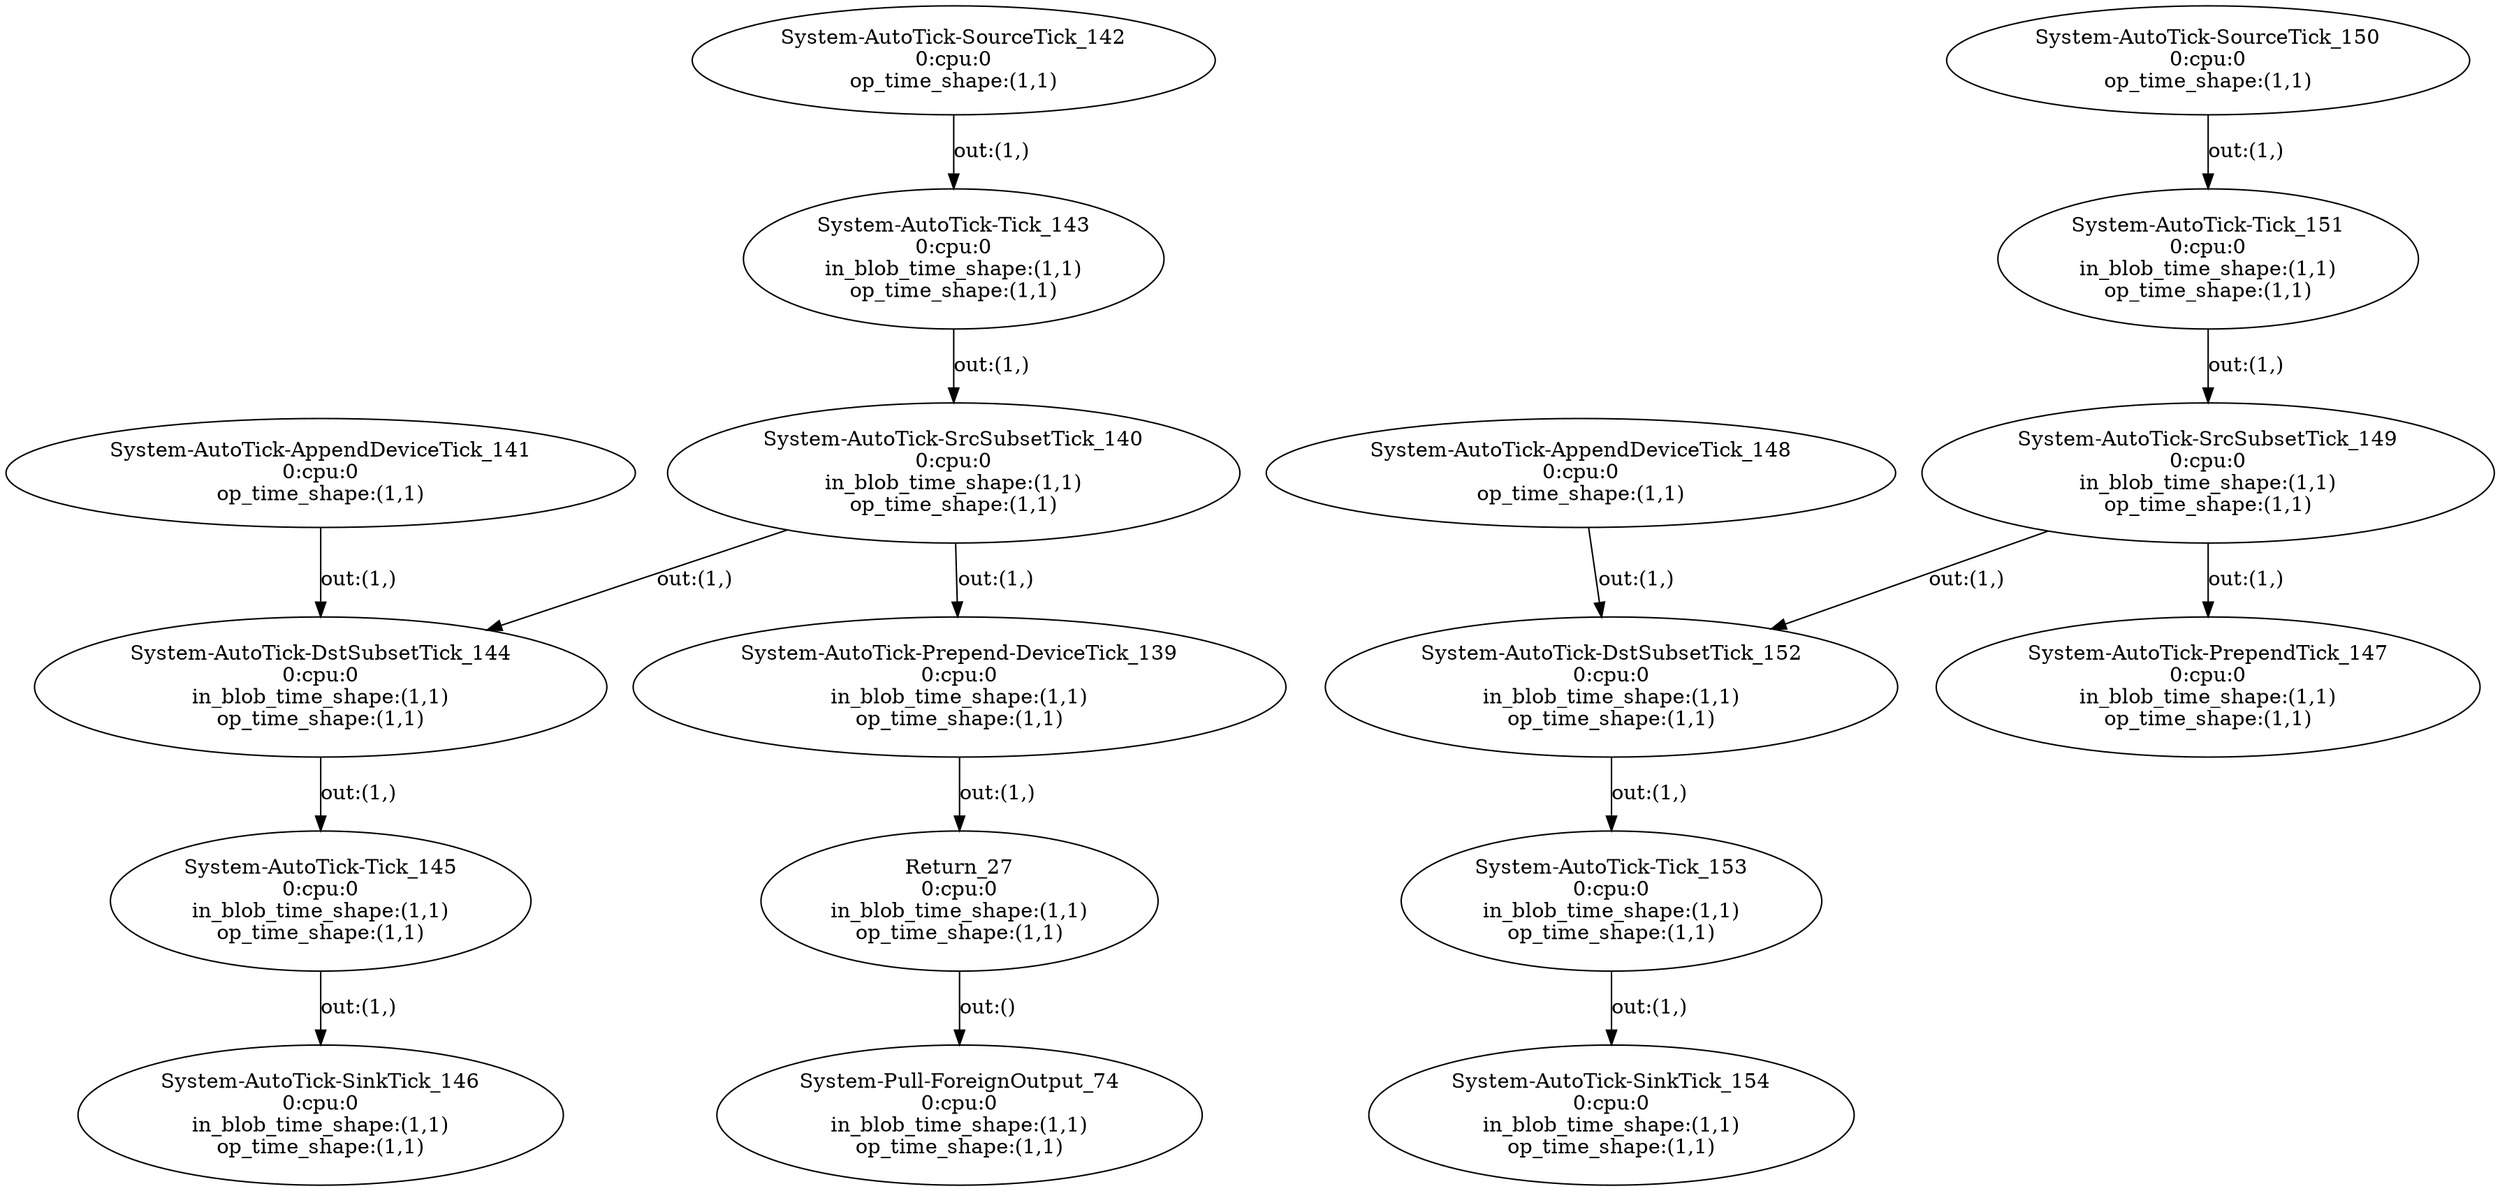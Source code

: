 digraph {
"9532" [label="Return_27\n0:cpu:0\nin_blob_time_shape:(1,1)\nop_time_shape:(1,1)"]
"9533" [label="System-Pull-ForeignOutput_74\n0:cpu:0\nin_blob_time_shape:(1,1)\nop_time_shape:(1,1)"]
"9534" [label="System-AutoTick-Prepend-DeviceTick_139\n0:cpu:0\nin_blob_time_shape:(1,1)\nop_time_shape:(1,1)"]
"9535" [label="System-AutoTick-SrcSubsetTick_140\n0:cpu:0\nin_blob_time_shape:(1,1)\nop_time_shape:(1,1)"]
"9536" [label="System-AutoTick-AppendDeviceTick_141\n0:cpu:0\nop_time_shape:(1,1)"]
"9537" [label="System-AutoTick-SourceTick_142\n0:cpu:0\nop_time_shape:(1,1)"]
"9538" [label="System-AutoTick-Tick_143\n0:cpu:0\nin_blob_time_shape:(1,1)\nop_time_shape:(1,1)"]
"9539" [label="System-AutoTick-DstSubsetTick_144\n0:cpu:0\nin_blob_time_shape:(1,1)\nop_time_shape:(1,1)"]
"9540" [label="System-AutoTick-Tick_145\n0:cpu:0\nin_blob_time_shape:(1,1)\nop_time_shape:(1,1)"]
"9541" [label="System-AutoTick-SinkTick_146\n0:cpu:0\nin_blob_time_shape:(1,1)\nop_time_shape:(1,1)"]
"9542" [label="System-AutoTick-PrependTick_147\n0:cpu:0\nin_blob_time_shape:(1,1)\nop_time_shape:(1,1)"]
"9543" [label="System-AutoTick-AppendDeviceTick_148\n0:cpu:0\nop_time_shape:(1,1)"]
"9544" [label="System-AutoTick-SrcSubsetTick_149\n0:cpu:0\nin_blob_time_shape:(1,1)\nop_time_shape:(1,1)"]
"9545" [label="System-AutoTick-SourceTick_150\n0:cpu:0\nop_time_shape:(1,1)"]
"9546" [label="System-AutoTick-Tick_151\n0:cpu:0\nin_blob_time_shape:(1,1)\nop_time_shape:(1,1)"]
"9547" [label="System-AutoTick-DstSubsetTick_152\n0:cpu:0\nin_blob_time_shape:(1,1)\nop_time_shape:(1,1)"]
"9548" [label="System-AutoTick-Tick_153\n0:cpu:0\nin_blob_time_shape:(1,1)\nop_time_shape:(1,1)"]
"9549" [label="System-AutoTick-SinkTick_154\n0:cpu:0\nin_blob_time_shape:(1,1)\nop_time_shape:(1,1)"]
"9534" -> "9532"[label="out:(1,)"];
"9532" -> "9533"[label="out:()"];
"9535" -> "9534"[label="out:(1,)"];
"9538" -> "9535"[label="out:(1,)"];
"9537" -> "9538"[label="out:(1,)"];
"9536" -> "9539"[label="out:(1,)"];
"9535" -> "9539"[label="out:(1,)"];
"9539" -> "9540"[label="out:(1,)"];
"9540" -> "9541"[label="out:(1,)"];
"9544" -> "9542"[label="out:(1,)"];
"9546" -> "9544"[label="out:(1,)"];
"9545" -> "9546"[label="out:(1,)"];
"9543" -> "9547"[label="out:(1,)"];
"9544" -> "9547"[label="out:(1,)"];
"9547" -> "9548"[label="out:(1,)"];
"9548" -> "9549"[label="out:(1,)"];
}
